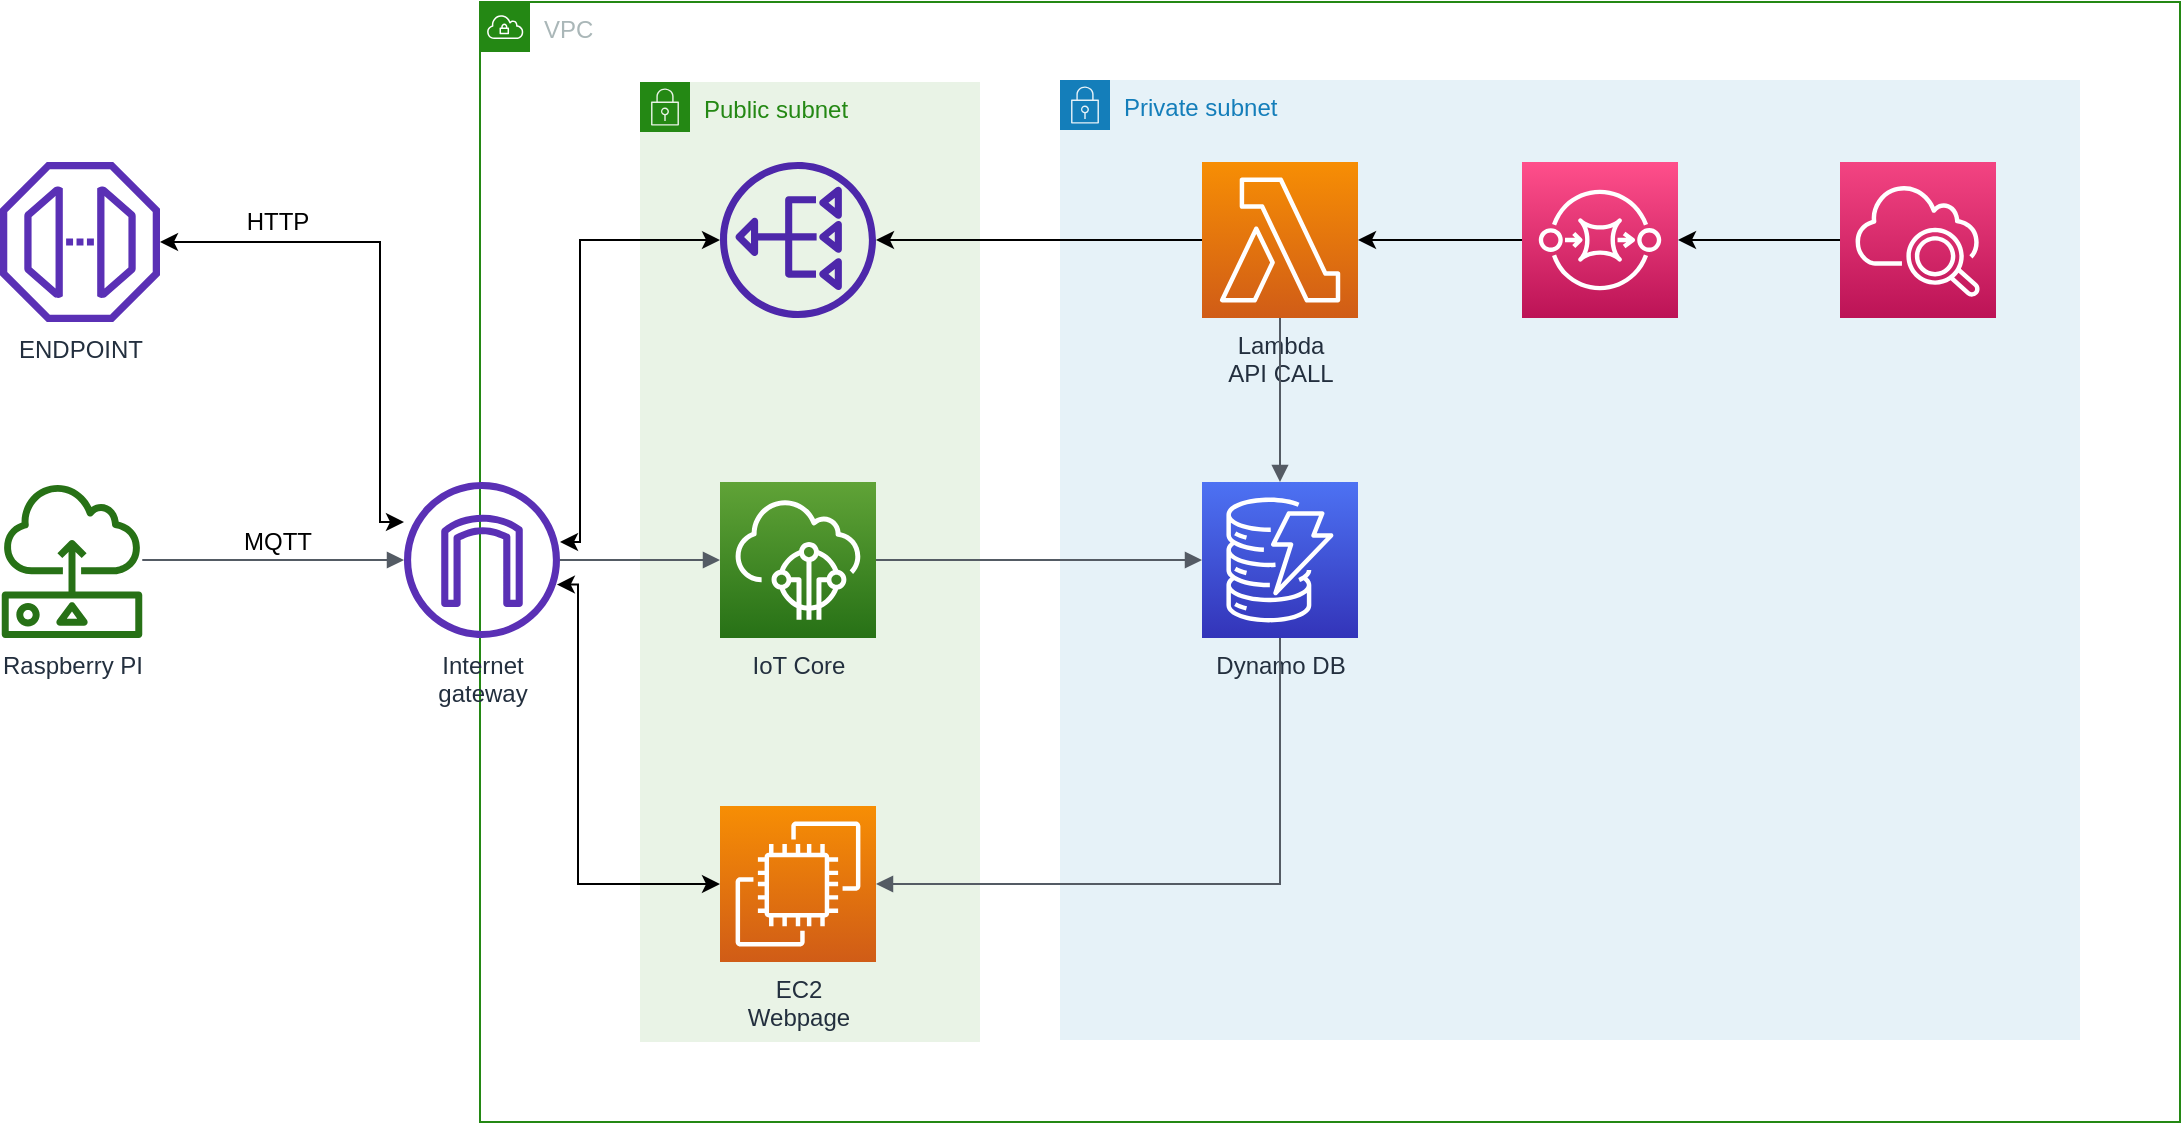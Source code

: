 <mxfile version="16.2.6" type="github">
  <diagram id="ttFOmufD4kqqfRZyRv_N" name="Page-1">
    <mxGraphModel dx="1185" dy="635" grid="1" gridSize="10" guides="1" tooltips="1" connect="1" arrows="1" fold="1" page="1" pageScale="1" pageWidth="827" pageHeight="1169" math="0" shadow="0">
      <root>
        <mxCell id="0" />
        <mxCell id="1" parent="0" />
        <mxCell id="Q2ktAcArFUe5gpzbEgQe-1" value="VPC" style="points=[[0,0],[0.25,0],[0.5,0],[0.75,0],[1,0],[1,0.25],[1,0.5],[1,0.75],[1,1],[0.75,1],[0.5,1],[0.25,1],[0,1],[0,0.75],[0,0.5],[0,0.25]];outlineConnect=0;gradientColor=none;html=1;whiteSpace=wrap;fontSize=12;fontStyle=0;shape=mxgraph.aws4.group;grIcon=mxgraph.aws4.group_vpc;strokeColor=#248814;fillColor=none;verticalAlign=top;align=left;spacingLeft=30;fontColor=#AAB7B8;dashed=0;" parent="1" vertex="1">
          <mxGeometry x="280" y="200" width="850" height="560" as="geometry" />
        </mxCell>
        <mxCell id="Q2ktAcArFUe5gpzbEgQe-6" value="Private subnet" style="points=[[0,0],[0.25,0],[0.5,0],[0.75,0],[1,0],[1,0.25],[1,0.5],[1,0.75],[1,1],[0.75,1],[0.5,1],[0.25,1],[0,1],[0,0.75],[0,0.5],[0,0.25]];outlineConnect=0;gradientColor=none;html=1;whiteSpace=wrap;fontSize=12;fontStyle=0;shape=mxgraph.aws4.group;grIcon=mxgraph.aws4.group_security_group;grStroke=0;strokeColor=#147EBA;fillColor=#E6F2F8;verticalAlign=top;align=left;spacingLeft=30;fontColor=#147EBA;dashed=0;" parent="1" vertex="1">
          <mxGeometry x="570" y="239" width="510" height="480" as="geometry" />
        </mxCell>
        <mxCell id="Q2ktAcArFUe5gpzbEgQe-7" value="Public subnet" style="points=[[0,0],[0.25,0],[0.5,0],[0.75,0],[1,0],[1,0.25],[1,0.5],[1,0.75],[1,1],[0.75,1],[0.5,1],[0.25,1],[0,1],[0,0.75],[0,0.5],[0,0.25]];outlineConnect=0;gradientColor=none;html=1;whiteSpace=wrap;fontSize=12;fontStyle=0;shape=mxgraph.aws4.group;grIcon=mxgraph.aws4.group_security_group;grStroke=0;strokeColor=#248814;fillColor=#E9F3E6;verticalAlign=top;align=left;spacingLeft=30;fontColor=#248814;dashed=0;" parent="1" vertex="1">
          <mxGeometry x="360" y="240" width="170" height="480" as="geometry" />
        </mxCell>
        <mxCell id="Q2ktAcArFUe5gpzbEgQe-3" value="Dynamo DB" style="outlineConnect=0;fontColor=#232F3E;gradientColor=#4D72F3;gradientDirection=north;fillColor=#3334B9;strokeColor=#ffffff;dashed=0;verticalLabelPosition=bottom;verticalAlign=top;align=center;html=1;fontSize=12;fontStyle=0;aspect=fixed;shape=mxgraph.aws4.resourceIcon;resIcon=mxgraph.aws4.dynamodb;" parent="1" vertex="1">
          <mxGeometry x="641" y="440" width="78" height="78" as="geometry" />
        </mxCell>
        <mxCell id="BETAUGpkTLb49hyGYgRL-4" style="edgeStyle=orthogonalEdgeStyle;rounded=0;orthogonalLoop=1;jettySize=auto;html=1;" parent="1" source="Q2ktAcArFUe5gpzbEgQe-4" target="BETAUGpkTLb49hyGYgRL-3" edge="1">
          <mxGeometry relative="1" as="geometry" />
        </mxCell>
        <mxCell id="Q2ktAcArFUe5gpzbEgQe-4" value="Lambda&lt;br&gt;API CALL" style="outlineConnect=0;fontColor=#232F3E;gradientColor=#F78E04;gradientDirection=north;fillColor=#D05C17;strokeColor=#ffffff;dashed=0;verticalLabelPosition=bottom;verticalAlign=top;align=center;html=1;fontSize=12;fontStyle=0;aspect=fixed;shape=mxgraph.aws4.resourceIcon;resIcon=mxgraph.aws4.lambda;" parent="1" vertex="1">
          <mxGeometry x="641" y="280" width="78" height="78" as="geometry" />
        </mxCell>
        <mxCell id="Q2ktAcArFUe5gpzbEgQe-8" value="IoT Core" style="outlineConnect=0;fontColor=#232F3E;gradientColor=#60A337;gradientDirection=north;fillColor=#277116;strokeColor=#ffffff;dashed=0;verticalLabelPosition=bottom;verticalAlign=top;align=center;html=1;fontSize=12;fontStyle=0;aspect=fixed;shape=mxgraph.aws4.resourceIcon;resIcon=mxgraph.aws4.iot_core;" parent="1" vertex="1">
          <mxGeometry x="400" y="440" width="78" height="78" as="geometry" />
        </mxCell>
        <mxCell id="BETAUGpkTLb49hyGYgRL-7" style="edgeStyle=orthogonalEdgeStyle;rounded=0;orthogonalLoop=1;jettySize=auto;html=1;startArrow=classic;startFill=1;" parent="1" source="Q2ktAcArFUe5gpzbEgQe-11" edge="1">
          <mxGeometry relative="1" as="geometry">
            <mxPoint x="318.429" y="491.286" as="targetPoint" />
            <Array as="points">
              <mxPoint x="329" y="641" />
              <mxPoint x="329" y="491" />
            </Array>
          </mxGeometry>
        </mxCell>
        <mxCell id="Q2ktAcArFUe5gpzbEgQe-11" value="EC2&lt;br&gt;Webpage" style="outlineConnect=0;fontColor=#232F3E;gradientColor=#F78E04;gradientDirection=north;fillColor=#D05C17;strokeColor=#ffffff;dashed=0;verticalLabelPosition=bottom;verticalAlign=top;align=center;html=1;fontSize=12;fontStyle=0;aspect=fixed;shape=mxgraph.aws4.resourceIcon;resIcon=mxgraph.aws4.ec2;" parent="1" vertex="1">
          <mxGeometry x="400" y="602" width="78" height="78" as="geometry" />
        </mxCell>
        <mxCell id="BETAUGpkTLb49hyGYgRL-8" style="edgeStyle=orthogonalEdgeStyle;rounded=0;orthogonalLoop=1;jettySize=auto;html=1;startArrow=classic;startFill=1;" parent="1" source="Q2ktAcArFUe5gpzbEgQe-12" target="Q2ktAcArFUe5gpzbEgQe-28" edge="1">
          <mxGeometry relative="1" as="geometry">
            <mxPoint x="270" y="410" as="targetPoint" />
            <Array as="points">
              <mxPoint x="230" y="320" />
              <mxPoint x="230" y="460" />
            </Array>
          </mxGeometry>
        </mxCell>
        <mxCell id="Q2ktAcArFUe5gpzbEgQe-12" value="ENDPOINT" style="outlineConnect=0;fontColor=#232F3E;gradientColor=none;fillColor=#5A30B5;strokeColor=none;dashed=0;verticalLabelPosition=bottom;verticalAlign=top;align=center;html=1;fontSize=12;fontStyle=0;aspect=fixed;pointerEvents=1;shape=mxgraph.aws4.endpoint;" parent="1" vertex="1">
          <mxGeometry x="40" y="280" width="80" height="80" as="geometry" />
        </mxCell>
        <mxCell id="Q2ktAcArFUe5gpzbEgQe-15" value="" style="edgeStyle=orthogonalEdgeStyle;html=1;endArrow=block;elbow=vertical;startArrow=none;endFill=1;strokeColor=#545B64;rounded=0;" parent="1" source="Q2ktAcArFUe5gpzbEgQe-8" target="Q2ktAcArFUe5gpzbEgQe-3" edge="1">
          <mxGeometry width="100" relative="1" as="geometry">
            <mxPoint x="500" y="485" as="sourcePoint" />
            <mxPoint x="600" y="485" as="targetPoint" />
          </mxGeometry>
        </mxCell>
        <mxCell id="Q2ktAcArFUe5gpzbEgQe-17" value="" style="edgeStyle=orthogonalEdgeStyle;html=1;endArrow=block;elbow=vertical;startArrow=none;endFill=1;strokeColor=#545B64;rounded=0;" parent="1" source="Q2ktAcArFUe5gpzbEgQe-4" target="Q2ktAcArFUe5gpzbEgQe-3" edge="1">
          <mxGeometry width="100" relative="1" as="geometry">
            <mxPoint x="470" y="468.0" as="sourcePoint" />
            <mxPoint x="610" y="468.0" as="targetPoint" />
          </mxGeometry>
        </mxCell>
        <mxCell id="Q2ktAcArFUe5gpzbEgQe-20" value="" style="edgeStyle=orthogonalEdgeStyle;html=1;endArrow=none;elbow=vertical;startArrow=block;startFill=1;strokeColor=#545B64;rounded=0;" parent="1" source="Q2ktAcArFUe5gpzbEgQe-11" target="Q2ktAcArFUe5gpzbEgQe-3" edge="1">
          <mxGeometry width="100" relative="1" as="geometry">
            <mxPoint x="500" y="475" as="sourcePoint" />
            <mxPoint x="600" y="475" as="targetPoint" />
          </mxGeometry>
        </mxCell>
        <mxCell id="Q2ktAcArFUe5gpzbEgQe-23" value="Raspberry PI" style="outlineConnect=0;fontColor=#232F3E;gradientColor=none;fillColor=#277116;strokeColor=none;dashed=0;verticalLabelPosition=bottom;verticalAlign=top;align=center;html=1;fontSize=12;fontStyle=0;aspect=fixed;pointerEvents=1;shape=mxgraph.aws4.sensor;" parent="1" vertex="1">
          <mxGeometry x="40" y="440" width="72" height="78" as="geometry" />
        </mxCell>
        <mxCell id="Q2ktAcArFUe5gpzbEgQe-24" value="" style="edgeStyle=orthogonalEdgeStyle;html=1;endArrow=block;elbow=vertical;startArrow=none;endFill=1;strokeColor=#545B64;rounded=0;" parent="1" source="Q2ktAcArFUe5gpzbEgQe-28" target="Q2ktAcArFUe5gpzbEgQe-8" edge="1">
          <mxGeometry width="100" relative="1" as="geometry">
            <mxPoint x="248" y="334" as="sourcePoint" />
            <mxPoint x="392" y="334" as="targetPoint" />
          </mxGeometry>
        </mxCell>
        <mxCell id="Q2ktAcArFUe5gpzbEgQe-28" value="Internet &lt;br&gt;gateway" style="outlineConnect=0;fontColor=#232F3E;gradientColor=none;fillColor=#5A30B5;strokeColor=none;dashed=0;verticalLabelPosition=bottom;verticalAlign=top;align=center;html=1;fontSize=12;fontStyle=0;aspect=fixed;pointerEvents=1;shape=mxgraph.aws4.internet_gateway;" parent="1" vertex="1">
          <mxGeometry x="242" y="440" width="78" height="78" as="geometry" />
        </mxCell>
        <mxCell id="Q2ktAcArFUe5gpzbEgQe-29" value="" style="edgeStyle=orthogonalEdgeStyle;html=1;endArrow=block;elbow=vertical;startArrow=none;endFill=1;strokeColor=#545B64;rounded=0;" parent="1" source="Q2ktAcArFUe5gpzbEgQe-23" target="Q2ktAcArFUe5gpzbEgQe-28" edge="1">
          <mxGeometry width="100" relative="1" as="geometry">
            <mxPoint x="194.904" y="458" as="sourcePoint" />
            <mxPoint x="382" y="458" as="targetPoint" />
          </mxGeometry>
        </mxCell>
        <mxCell id="Q2ktAcArFUe5gpzbEgQe-31" value="MQTT" style="text;html=1;strokeColor=none;fillColor=none;align=center;verticalAlign=middle;whiteSpace=wrap;rounded=0;" parent="1" vertex="1">
          <mxGeometry x="118" y="460" width="122" height="20" as="geometry" />
        </mxCell>
        <mxCell id="Q2ktAcArFUe5gpzbEgQe-33" value="HTTP" style="text;html=1;strokeColor=none;fillColor=none;align=center;verticalAlign=middle;whiteSpace=wrap;rounded=0;" parent="1" vertex="1">
          <mxGeometry x="159" y="300" width="40" height="20" as="geometry" />
        </mxCell>
        <mxCell id="BETAUGpkTLb49hyGYgRL-6" style="edgeStyle=orthogonalEdgeStyle;rounded=0;orthogonalLoop=1;jettySize=auto;html=1;startArrow=classic;startFill=1;" parent="1" source="BETAUGpkTLb49hyGYgRL-3" target="Q2ktAcArFUe5gpzbEgQe-28" edge="1">
          <mxGeometry relative="1" as="geometry">
            <Array as="points">
              <mxPoint x="330" y="319" />
              <mxPoint x="330" y="470" />
            </Array>
          </mxGeometry>
        </mxCell>
        <mxCell id="BETAUGpkTLb49hyGYgRL-3" value="" style="sketch=0;outlineConnect=0;fontColor=#232F3E;gradientColor=none;fillColor=#4D27AA;strokeColor=none;dashed=0;verticalLabelPosition=bottom;verticalAlign=top;align=center;html=1;fontSize=12;fontStyle=0;aspect=fixed;pointerEvents=1;shape=mxgraph.aws4.nat_gateway;rotation=-180;" parent="1" vertex="1">
          <mxGeometry x="400" y="280" width="78" height="78" as="geometry" />
        </mxCell>
        <mxCell id="ULvtT6g9IESy2wfu8Jss-4" style="edgeStyle=orthogonalEdgeStyle;rounded=0;orthogonalLoop=1;jettySize=auto;html=1;" edge="1" parent="1" source="ULvtT6g9IESy2wfu8Jss-1" target="Q2ktAcArFUe5gpzbEgQe-4">
          <mxGeometry relative="1" as="geometry" />
        </mxCell>
        <mxCell id="ULvtT6g9IESy2wfu8Jss-1" value="" style="sketch=0;points=[[0,0,0],[0.25,0,0],[0.5,0,0],[0.75,0,0],[1,0,0],[0,1,0],[0.25,1,0],[0.5,1,0],[0.75,1,0],[1,1,0],[0,0.25,0],[0,0.5,0],[0,0.75,0],[1,0.25,0],[1,0.5,0],[1,0.75,0]];outlineConnect=0;fontColor=#232F3E;gradientColor=#FF4F8B;gradientDirection=north;fillColor=#BC1356;strokeColor=#ffffff;dashed=0;verticalLabelPosition=bottom;verticalAlign=top;align=center;html=1;fontSize=12;fontStyle=0;aspect=fixed;shape=mxgraph.aws4.resourceIcon;resIcon=mxgraph.aws4.sqs;" vertex="1" parent="1">
          <mxGeometry x="801" y="280" width="78" height="78" as="geometry" />
        </mxCell>
        <mxCell id="ULvtT6g9IESy2wfu8Jss-3" style="edgeStyle=orthogonalEdgeStyle;rounded=0;orthogonalLoop=1;jettySize=auto;html=1;entryX=1;entryY=0.5;entryDx=0;entryDy=0;entryPerimeter=0;" edge="1" parent="1" source="ULvtT6g9IESy2wfu8Jss-2" target="ULvtT6g9IESy2wfu8Jss-1">
          <mxGeometry relative="1" as="geometry" />
        </mxCell>
        <mxCell id="ULvtT6g9IESy2wfu8Jss-2" value="" style="sketch=0;points=[[0,0,0],[0.25,0,0],[0.5,0,0],[0.75,0,0],[1,0,0],[0,1,0],[0.25,1,0],[0.5,1,0],[0.75,1,0],[1,1,0],[0,0.25,0],[0,0.5,0],[0,0.75,0],[1,0.25,0],[1,0.5,0],[1,0.75,0]];points=[[0,0,0],[0.25,0,0],[0.5,0,0],[0.75,0,0],[1,0,0],[0,1,0],[0.25,1,0],[0.5,1,0],[0.75,1,0],[1,1,0],[0,0.25,0],[0,0.5,0],[0,0.75,0],[1,0.25,0],[1,0.5,0],[1,0.75,0]];outlineConnect=0;fontColor=#232F3E;gradientColor=#F34482;gradientDirection=north;fillColor=#BC1356;strokeColor=#ffffff;dashed=0;verticalLabelPosition=bottom;verticalAlign=top;align=center;html=1;fontSize=12;fontStyle=0;aspect=fixed;shape=mxgraph.aws4.resourceIcon;resIcon=mxgraph.aws4.cloudwatch_2;" vertex="1" parent="1">
          <mxGeometry x="960" y="280" width="78" height="78" as="geometry" />
        </mxCell>
      </root>
    </mxGraphModel>
  </diagram>
</mxfile>
